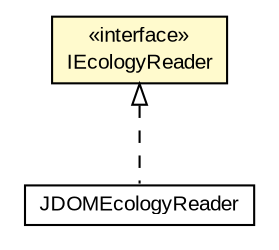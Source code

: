 #!/usr/local/bin/dot
#
# Class diagram 
# Generated by UMLGraph version R5_6-24-gf6e263 (http://www.umlgraph.org/)
#

digraph G {
	edge [fontname="arial",fontsize=10,labelfontname="arial",labelfontsize=10];
	node [fontname="arial",fontsize=10,shape=plaintext];
	nodesep=0.25;
	ranksep=0.5;
	// edu.arizona.biosemantics.semanticmarkup.markupelement.ecology.io.IEcologyReader
	c77412 [label=<<table title="edu.arizona.biosemantics.semanticmarkup.markupelement.ecology.io.IEcologyReader" border="0" cellborder="1" cellspacing="0" cellpadding="2" port="p" bgcolor="lemonChiffon" href="./IEcologyReader.html">
		<tr><td><table border="0" cellspacing="0" cellpadding="1">
<tr><td align="center" balign="center"> &#171;interface&#187; </td></tr>
<tr><td align="center" balign="center"> IEcologyReader </td></tr>
		</table></td></tr>
		</table>>, URL="./IEcologyReader.html", fontname="arial", fontcolor="black", fontsize=10.0];
	// edu.arizona.biosemantics.semanticmarkup.markupelement.ecology.io.lib.JDOMEcologyReader
	c77414 [label=<<table title="edu.arizona.biosemantics.semanticmarkup.markupelement.ecology.io.lib.JDOMEcologyReader" border="0" cellborder="1" cellspacing="0" cellpadding="2" port="p" href="./lib/JDOMEcologyReader.html">
		<tr><td><table border="0" cellspacing="0" cellpadding="1">
<tr><td align="center" balign="center"> JDOMEcologyReader </td></tr>
		</table></td></tr>
		</table>>, URL="./lib/JDOMEcologyReader.html", fontname="arial", fontcolor="black", fontsize=10.0];
	//edu.arizona.biosemantics.semanticmarkup.markupelement.ecology.io.lib.JDOMEcologyReader implements edu.arizona.biosemantics.semanticmarkup.markupelement.ecology.io.IEcologyReader
	c77412:p -> c77414:p [dir=back,arrowtail=empty,style=dashed];
}

